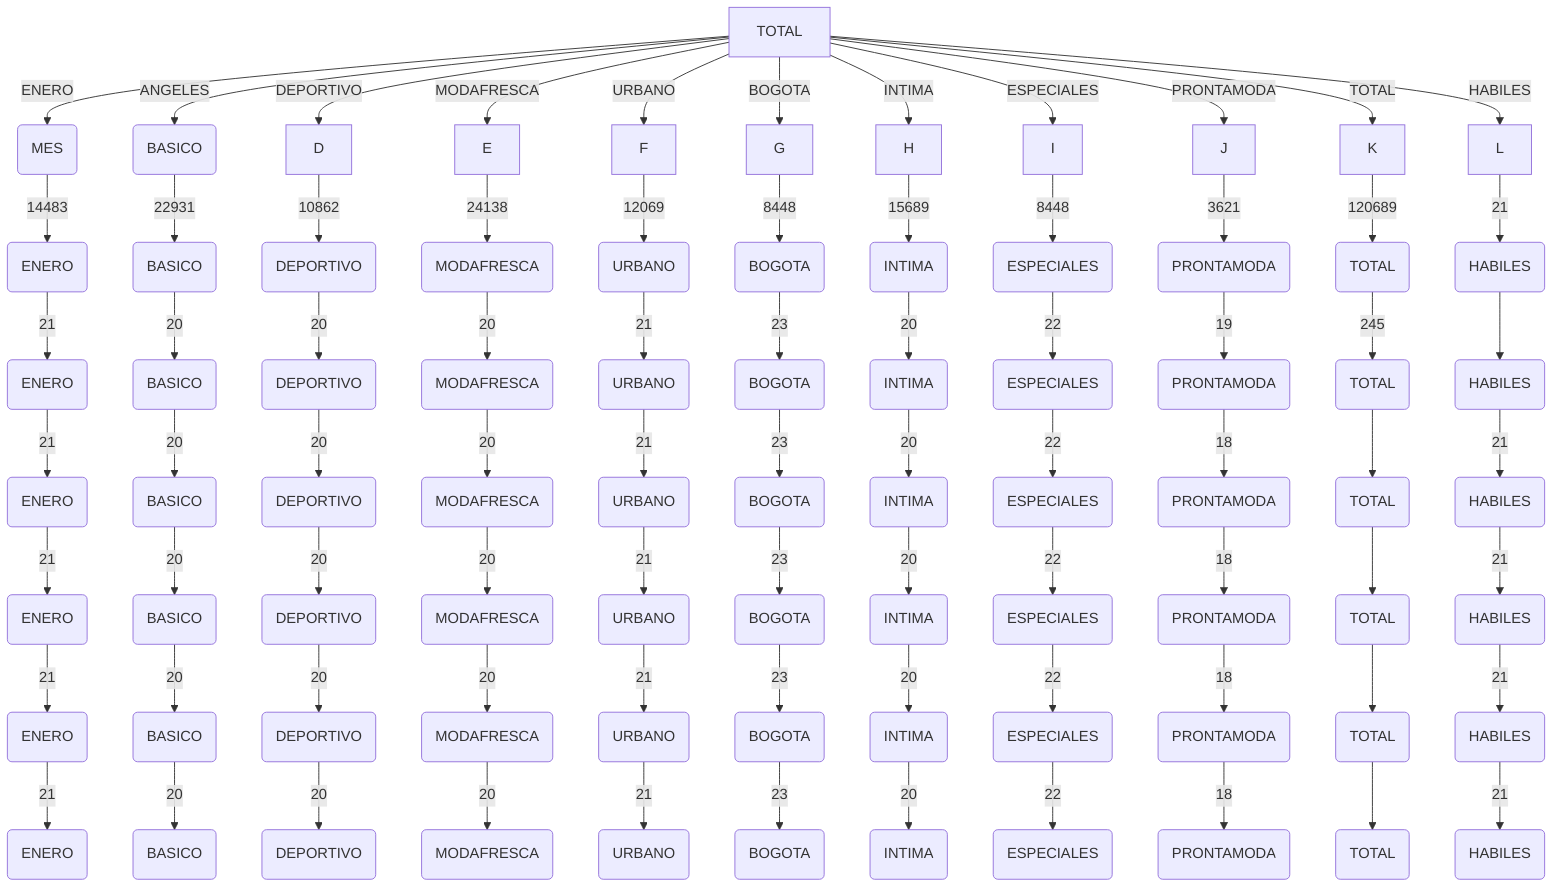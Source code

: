 graph TD;
    A[TOTAL] -->|ENERO| B(MES);
    A -->|ANGELES| C(BASICO);
    A -->|DEPORTIVO| D;
    A -->|MODAFRESCA| E;
    A -->|URBANO| F;
    A -->|BOGOTA| G;
    A -->|INTIMA| H;
    A -->|ESPECIALES| I;
    A -->|PRONTAMODA| J;
    A -->|TOTAL| K;
    A -->|HABILES| L;

    B -->|14483| M(ENERO);
    C -->|22931| N(BASICO);
    D -->|10862| O(DEPORTIVO);
    E -->|24138| P(MODAFRESCA);
    F -->|12069| Q(URBANO);
    G -->|8448| R(BOGOTA);
    H -->|15689| S(INTIMA);
    I -->|8448| T(ESPECIALES);
    J -->|3621| U(PRONTAMODA);
    K -->|120689| V(TOTAL);
    L -->|21| W(HABILES);

    M -->|21| X(ENERO);
    N -->|20| Y(BASICO);
    O -->|20| Z(DEPORTIVO);
    P -->|20| AA(MODAFRESCA);
    Q -->|21| AB(URBANO);
    R -->|23| AC(BOGOTA);
    S -->|20| AD(INTIMA);
    T -->|22| AE(ESPECIALES);
    U -->|19| AF(PRONTAMODA);
    V -->|245| AG(TOTAL);
    W -->| | AH(HABILES);

    X -->|21| AI(ENERO);
    Y -->|20| AJ(BASICO);
    Z -->|20| AK(DEPORTIVO);
    AA -->|20| AL(MODAFRESCA);
    AB -->|21| AM(URBANO);
    AC -->|23| AN(BOGOTA);
    AD -->|20| AO(INTIMA);
    AE -->|22| AP(ESPECIALES);
    AF -->|18| AQ(PRONTAMODA);
    AG -->| | AR(TOTAL);
    AH -->|21| AS(HABILES);

    AI -->|21| AT(ENERO);
    AJ -->|20| AU(BASICO);
    AK -->|20| AV(DEPORTIVO);
    AL -->|20| AW(MODAFRESCA);
    AM -->|21| AX(URBANO);
    AN -->|23| AY(BOGOTA);
    AO -->|20| AZ(INTIMA);
    AP -->|22| BA(ESPECIALES);
    AQ -->|18| BB(PRONTAMODA);
    AR -->| | BC(TOTAL);
    AS -->|21| BD(HABILES);

    AT -->|21| BE(ENERO);
    AU -->|20| BF(BASICO);
    AV -->|20| BG(DEPORTIVO);
    AW -->|20| BH(MODAFRESCA);
    AX -->|21| BI(URBANO);
    AY -->|23| BJ(BOGOTA);
    AZ -->|20| BK(INTIMA);
    BA -->|22| BL(ESPECIALES);
    BB -->|18| BM(PRONTAMODA);
    BC -->| | BN(TOTAL);
    BD -->|21| BO(HABILES);

    BE -->|21| BP(ENERO);
    BF -->|20| BQ(BASICO);
    BG -->|20| BR(DEPORTIVO);
    BH -->|20| BS(MODAFRESCA);
    BI -->|21| BT(URBANO);
    BJ -->|23| BU(BOGOTA);
    BK -->|20| BV(INTIMA);
    BL -->|22| BW(ESPECIALES);
    BM -->|18| BX(PRONTAMODA);
    BN -->| | BY(TOTAL);
    BO -->|21| BZ(HABILES);